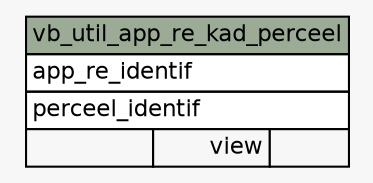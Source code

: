 // dot 2.40.1 on Linux 4.15.0-36-generic
// SchemaSpy rev Unknown
digraph "vb_util_app_re_kad_perceel" {
  graph [
    rankdir="RL"
    bgcolor="#f7f7f7"
    nodesep="0.18"
    ranksep="0.46"
    fontname="Helvetica"
    fontsize="11"
  ];
  node [
    fontname="Helvetica"
    fontsize="11"
    shape="plaintext"
  ];
  edge [
    arrowsize="0.8"
  ];
  "vb_util_app_re_kad_perceel" [
    label=<
    <TABLE BORDER="0" CELLBORDER="1" CELLSPACING="0" BGCOLOR="#ffffff">
      <TR><TD COLSPAN="3" BGCOLOR="#9bab96" ALIGN="CENTER">vb_util_app_re_kad_perceel</TD></TR>
      <TR><TD PORT="app_re_identif" COLSPAN="3" ALIGN="LEFT">app_re_identif</TD></TR>
      <TR><TD PORT="perceel_identif" COLSPAN="3" ALIGN="LEFT">perceel_identif</TD></TR>
      <TR><TD ALIGN="LEFT" BGCOLOR="#f7f7f7">  </TD><TD ALIGN="RIGHT" BGCOLOR="#f7f7f7">view</TD><TD ALIGN="RIGHT" BGCOLOR="#f7f7f7">  </TD></TR>
    </TABLE>>
    URL="tables/vb_util_app_re_kad_perceel.html"
    tooltip="vb_util_app_re_kad_perceel"
  ];
}

